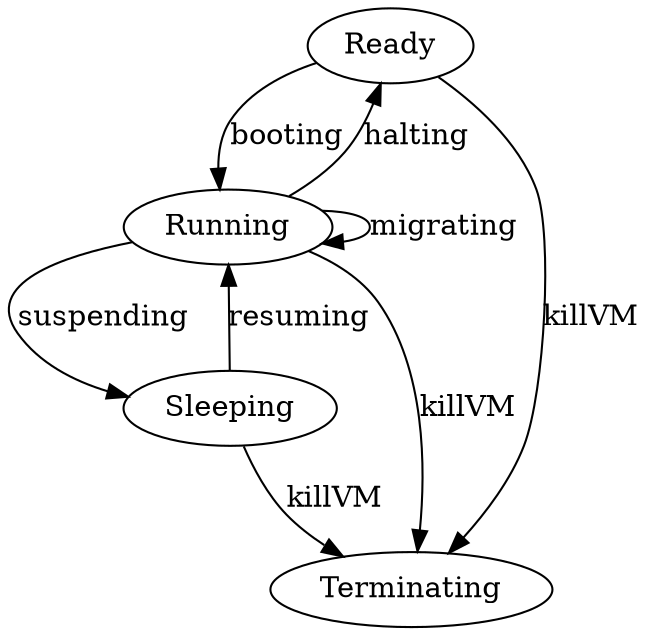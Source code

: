 digraph G{
	Ready
	Running
	Sleeping

	Ready -> Running [label="booting"]
	Running -> Running [label="migrating"]
	Running -> Sleeping [label="suspending"]
	Sleeping -> Running [label="resuming"]
	Running -> Ready [label="halting"]

	Ready -> Terminating [label="killVM"]
	Running -> Terminating [label="killVM"]
	Sleeping -> Terminating [label="killVM"]
}